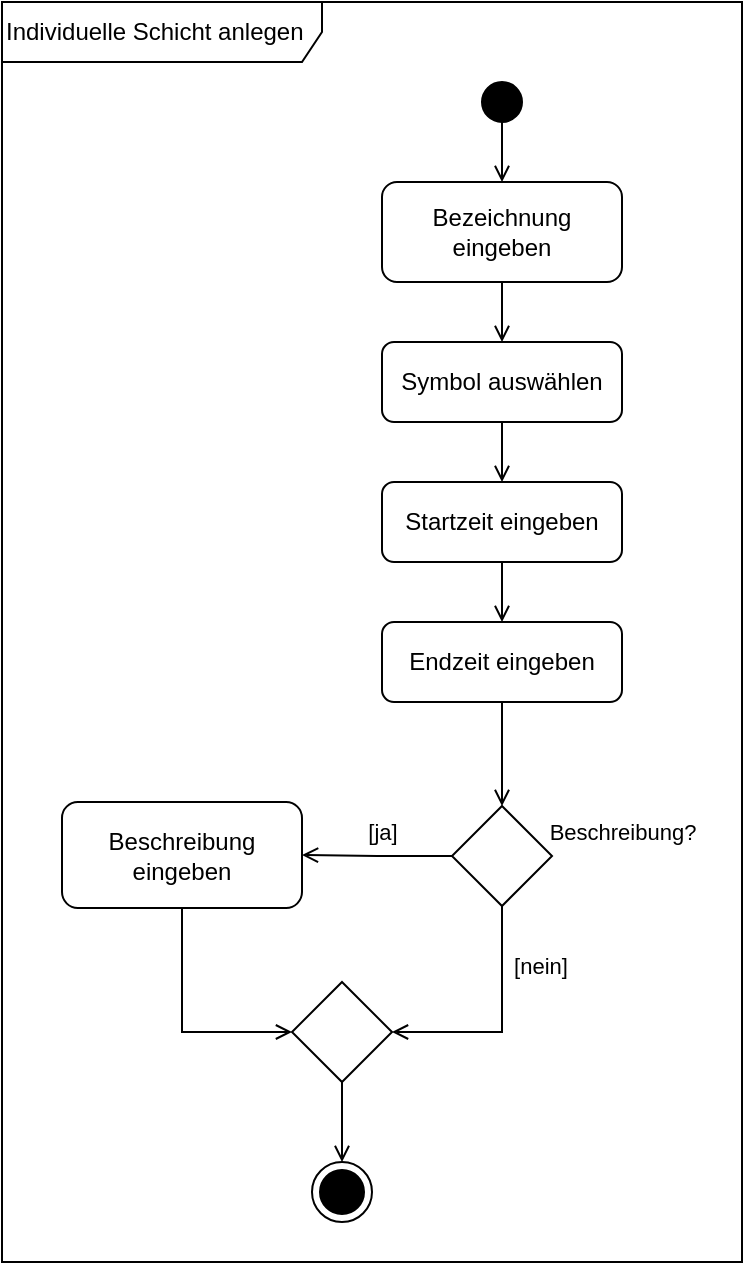 <mxfile version="24.4.4" type="github">
  <diagram name="Seite-1" id="6TWZkrGFnJNyo3eU7zf7">
    <mxGraphModel dx="1221" dy="618" grid="1" gridSize="10" guides="1" tooltips="1" connect="1" arrows="1" fold="1" page="1" pageScale="1" pageWidth="840" pageHeight="1000" math="0" shadow="0">
      <root>
        <mxCell id="0" />
        <mxCell id="1" parent="0" />
        <mxCell id="zQ9of0heOYMWUSIYJV7x-1" value="Individuelle Schicht anlegen" style="shape=umlFrame;whiteSpace=wrap;html=1;pointerEvents=0;width=160;height=30;align=left;" parent="1" vertex="1">
          <mxGeometry x="30" y="80" width="370" height="630" as="geometry" />
        </mxCell>
        <mxCell id="zQ9of0heOYMWUSIYJV7x-9" style="edgeStyle=orthogonalEdgeStyle;rounded=0;orthogonalLoop=1;jettySize=auto;html=1;entryX=0.5;entryY=0;entryDx=0;entryDy=0;endArrow=open;endFill=0;" parent="1" source="zQ9of0heOYMWUSIYJV7x-2" target="zQ9of0heOYMWUSIYJV7x-4" edge="1">
          <mxGeometry relative="1" as="geometry" />
        </mxCell>
        <mxCell id="zQ9of0heOYMWUSIYJV7x-2" value="" style="ellipse;fillColor=strokeColor;html=1;" parent="1" vertex="1">
          <mxGeometry x="270" y="120" width="20" height="20" as="geometry" />
        </mxCell>
        <mxCell id="zQ9of0heOYMWUSIYJV7x-10" style="edgeStyle=orthogonalEdgeStyle;rounded=0;orthogonalLoop=1;jettySize=auto;html=1;entryX=0.5;entryY=0;entryDx=0;entryDy=0;strokeColor=default;align=center;verticalAlign=middle;fontFamily=Helvetica;fontSize=11;fontColor=default;labelBackgroundColor=default;endArrow=open;endFill=0;" parent="1" source="zQ9of0heOYMWUSIYJV7x-30" target="zQ9of0heOYMWUSIYJV7x-5" edge="1">
          <mxGeometry relative="1" as="geometry" />
        </mxCell>
        <mxCell id="zQ9of0heOYMWUSIYJV7x-4" value="Bezeichnung eingeben" style="rounded=1;whiteSpace=wrap;html=1;" parent="1" vertex="1">
          <mxGeometry x="220" y="170" width="120" height="50" as="geometry" />
        </mxCell>
        <mxCell id="zQ9of0heOYMWUSIYJV7x-11" style="edgeStyle=orthogonalEdgeStyle;rounded=0;orthogonalLoop=1;jettySize=auto;html=1;entryX=0.5;entryY=0;entryDx=0;entryDy=0;strokeColor=default;align=center;verticalAlign=middle;fontFamily=Helvetica;fontSize=11;fontColor=default;labelBackgroundColor=default;endArrow=open;endFill=0;" parent="1" source="zQ9of0heOYMWUSIYJV7x-5" target="zQ9of0heOYMWUSIYJV7x-6" edge="1">
          <mxGeometry relative="1" as="geometry" />
        </mxCell>
        <mxCell id="zQ9of0heOYMWUSIYJV7x-5" value="Startzeit eingeben" style="rounded=1;whiteSpace=wrap;html=1;" parent="1" vertex="1">
          <mxGeometry x="220" y="320" width="120" height="40" as="geometry" />
        </mxCell>
        <mxCell id="zQ9of0heOYMWUSIYJV7x-12" style="edgeStyle=orthogonalEdgeStyle;rounded=0;orthogonalLoop=1;jettySize=auto;html=1;entryX=0.5;entryY=0;entryDx=0;entryDy=0;strokeColor=default;align=center;verticalAlign=middle;fontFamily=Helvetica;fontSize=11;fontColor=default;labelBackgroundColor=default;endArrow=open;endFill=0;" parent="1" source="zQ9of0heOYMWUSIYJV7x-6" target="zQ9of0heOYMWUSIYJV7x-7" edge="1">
          <mxGeometry relative="1" as="geometry" />
        </mxCell>
        <mxCell id="zQ9of0heOYMWUSIYJV7x-6" value="Endzeit eingeben" style="rounded=1;whiteSpace=wrap;html=1;" parent="1" vertex="1">
          <mxGeometry x="220" y="390" width="120" height="40" as="geometry" />
        </mxCell>
        <mxCell id="zQ9of0heOYMWUSIYJV7x-15" style="edgeStyle=orthogonalEdgeStyle;rounded=0;orthogonalLoop=1;jettySize=auto;html=1;entryX=1;entryY=0.5;entryDx=0;entryDy=0;strokeColor=default;align=center;verticalAlign=middle;fontFamily=Helvetica;fontSize=11;fontColor=default;labelBackgroundColor=default;endArrow=open;endFill=0;" parent="1" source="zQ9of0heOYMWUSIYJV7x-7" target="TLdJzsIBcSx2Pyifegls-1" edge="1">
          <mxGeometry relative="1" as="geometry">
            <mxPoint x="280" y="605" as="targetPoint" />
            <Array as="points">
              <mxPoint x="280" y="595" />
            </Array>
          </mxGeometry>
        </mxCell>
        <mxCell id="zQ9of0heOYMWUSIYJV7x-16" style="edgeStyle=orthogonalEdgeStyle;rounded=0;orthogonalLoop=1;jettySize=auto;html=1;entryX=1;entryY=0.5;entryDx=0;entryDy=0;strokeColor=default;align=center;verticalAlign=middle;fontFamily=Helvetica;fontSize=11;fontColor=default;labelBackgroundColor=default;endArrow=open;endFill=0;" parent="1" source="zQ9of0heOYMWUSIYJV7x-7" target="zQ9of0heOYMWUSIYJV7x-14" edge="1">
          <mxGeometry relative="1" as="geometry" />
        </mxCell>
        <mxCell id="zQ9of0heOYMWUSIYJV7x-7" value="" style="rhombus;whiteSpace=wrap;html=1;" parent="1" vertex="1">
          <mxGeometry x="255" y="482" width="50" height="50" as="geometry" />
        </mxCell>
        <mxCell id="zQ9of0heOYMWUSIYJV7x-8" value="" style="ellipse;html=1;shape=endState;fillColor=strokeColor;" parent="1" vertex="1">
          <mxGeometry x="185" y="660" width="30" height="30" as="geometry" />
        </mxCell>
        <mxCell id="zQ9of0heOYMWUSIYJV7x-14" value="Beschreibung eingeben" style="rounded=1;whiteSpace=wrap;html=1;" parent="1" vertex="1">
          <mxGeometry x="60" y="480" width="120" height="53" as="geometry" />
        </mxCell>
        <mxCell id="zQ9of0heOYMWUSIYJV7x-26" style="edgeStyle=orthogonalEdgeStyle;rounded=0;orthogonalLoop=1;jettySize=auto;html=1;entryX=0.5;entryY=0;entryDx=0;entryDy=0;strokeColor=default;align=center;verticalAlign=middle;fontFamily=Helvetica;fontSize=11;fontColor=default;labelBackgroundColor=default;endArrow=open;endFill=0;exitX=0.5;exitY=1;exitDx=0;exitDy=0;" parent="1" source="TLdJzsIBcSx2Pyifegls-1" target="zQ9of0heOYMWUSIYJV7x-8" edge="1">
          <mxGeometry relative="1" as="geometry">
            <mxPoint x="200" y="610" as="sourcePoint" />
          </mxGeometry>
        </mxCell>
        <mxCell id="zQ9of0heOYMWUSIYJV7x-23" style="edgeStyle=orthogonalEdgeStyle;rounded=0;orthogonalLoop=1;jettySize=auto;html=1;entryX=0;entryY=0.5;entryDx=0;entryDy=0;strokeColor=default;align=center;verticalAlign=middle;fontFamily=Helvetica;fontSize=11;fontColor=default;labelBackgroundColor=default;endArrow=open;endFill=0;" parent="1" source="zQ9of0heOYMWUSIYJV7x-14" target="TLdJzsIBcSx2Pyifegls-1" edge="1">
          <mxGeometry relative="1" as="geometry">
            <mxPoint x="120" y="605" as="targetPoint" />
          </mxGeometry>
        </mxCell>
        <mxCell id="zQ9of0heOYMWUSIYJV7x-27" value="Beschreibung?" style="text;html=1;align=center;verticalAlign=middle;resizable=0;points=[];autosize=1;strokeColor=none;fillColor=none;fontFamily=Helvetica;fontSize=11;fontColor=default;labelBackgroundColor=default;" parent="1" vertex="1">
          <mxGeometry x="290" y="480" width="100" height="30" as="geometry" />
        </mxCell>
        <mxCell id="zQ9of0heOYMWUSIYJV7x-28" value="[ja]" style="text;html=1;align=center;verticalAlign=middle;resizable=0;points=[];autosize=1;strokeColor=none;fillColor=none;fontFamily=Helvetica;fontSize=11;fontColor=default;labelBackgroundColor=default;" parent="1" vertex="1">
          <mxGeometry x="200" y="480" width="40" height="30" as="geometry" />
        </mxCell>
        <mxCell id="zQ9of0heOYMWUSIYJV7x-29" value="[nein]" style="text;html=1;align=center;verticalAlign=middle;resizable=0;points=[];autosize=1;strokeColor=none;fillColor=none;fontFamily=Helvetica;fontSize=11;fontColor=default;labelBackgroundColor=default;" parent="1" vertex="1">
          <mxGeometry x="274" y="547" width="50" height="30" as="geometry" />
        </mxCell>
        <mxCell id="zQ9of0heOYMWUSIYJV7x-31" value="" style="edgeStyle=orthogonalEdgeStyle;rounded=0;orthogonalLoop=1;jettySize=auto;html=1;entryX=0.5;entryY=0;entryDx=0;entryDy=0;strokeColor=default;align=center;verticalAlign=middle;fontFamily=Helvetica;fontSize=11;fontColor=default;labelBackgroundColor=default;endArrow=open;endFill=0;" parent="1" source="zQ9of0heOYMWUSIYJV7x-4" target="zQ9of0heOYMWUSIYJV7x-30" edge="1">
          <mxGeometry relative="1" as="geometry">
            <mxPoint x="280" y="193" as="sourcePoint" />
            <mxPoint x="280" y="290" as="targetPoint" />
          </mxGeometry>
        </mxCell>
        <mxCell id="zQ9of0heOYMWUSIYJV7x-30" value="Symbol auswählen" style="rounded=1;whiteSpace=wrap;html=1;" parent="1" vertex="1">
          <mxGeometry x="220" y="250" width="120" height="40" as="geometry" />
        </mxCell>
        <mxCell id="TLdJzsIBcSx2Pyifegls-1" value="" style="rhombus;whiteSpace=wrap;html=1;" vertex="1" parent="1">
          <mxGeometry x="175" y="570" width="50" height="50" as="geometry" />
        </mxCell>
      </root>
    </mxGraphModel>
  </diagram>
</mxfile>
